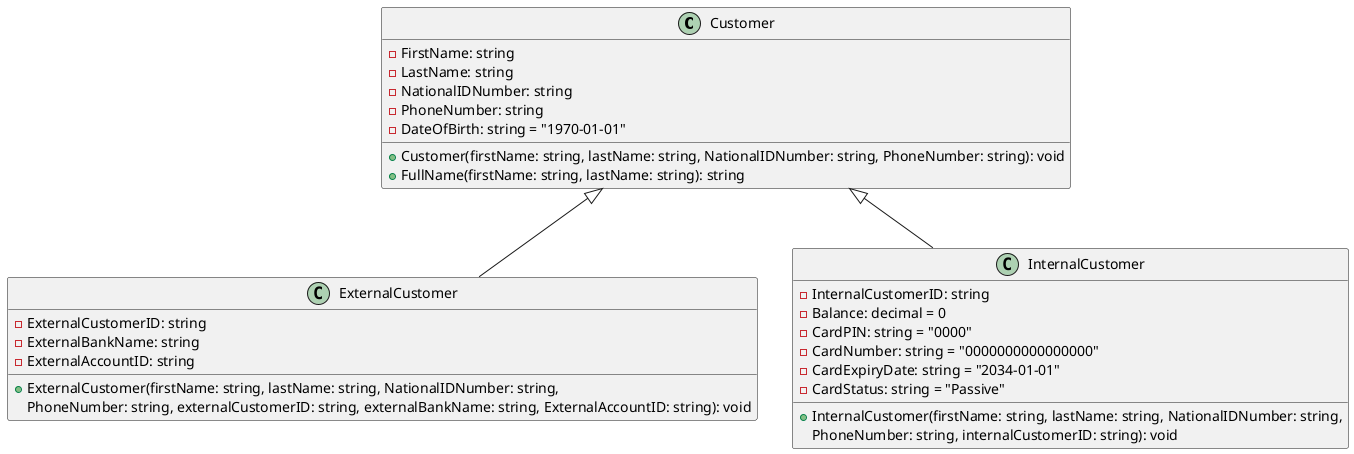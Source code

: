 @startuml ATMUygulamasi

class Customer {
    -FirstName: string
    -LastName: string
    -NationalIDNumber: string
    -PhoneNumber: string
    -DateOfBirth: string = "1970-01-01"

    +Customer(firstName: string, lastName: string, NationalIDNumber: string, PhoneNumber: string): void
    +FullName(firstName: string, lastName: string): string
}

class ExternalCustomer {
    -ExternalCustomerID: string
    -ExternalBankName: string
    -ExternalAccountID: string

    +ExternalCustomer(firstName: string, lastName: string, NationalIDNumber: string,
    PhoneNumber: string, externalCustomerID: string, externalBankName: string, ExternalAccountID: string): void
}

class InternalCustomer {
    -InternalCustomerID: string
    -Balance: decimal = 0
    -CardPIN: string = "0000"
    -CardNumber: string = "0000000000000000"
    -CardExpiryDate: string = "2034-01-01"
    -CardStatus: string = "Passive"

    +InternalCustomer(firstName: string, lastName: string, NationalIDNumber: string,
    PhoneNumber: string, internalCustomerID: string): void
}

Customer <|-- ExternalCustomer
Customer <|-- InternalCustomer

@enduml
